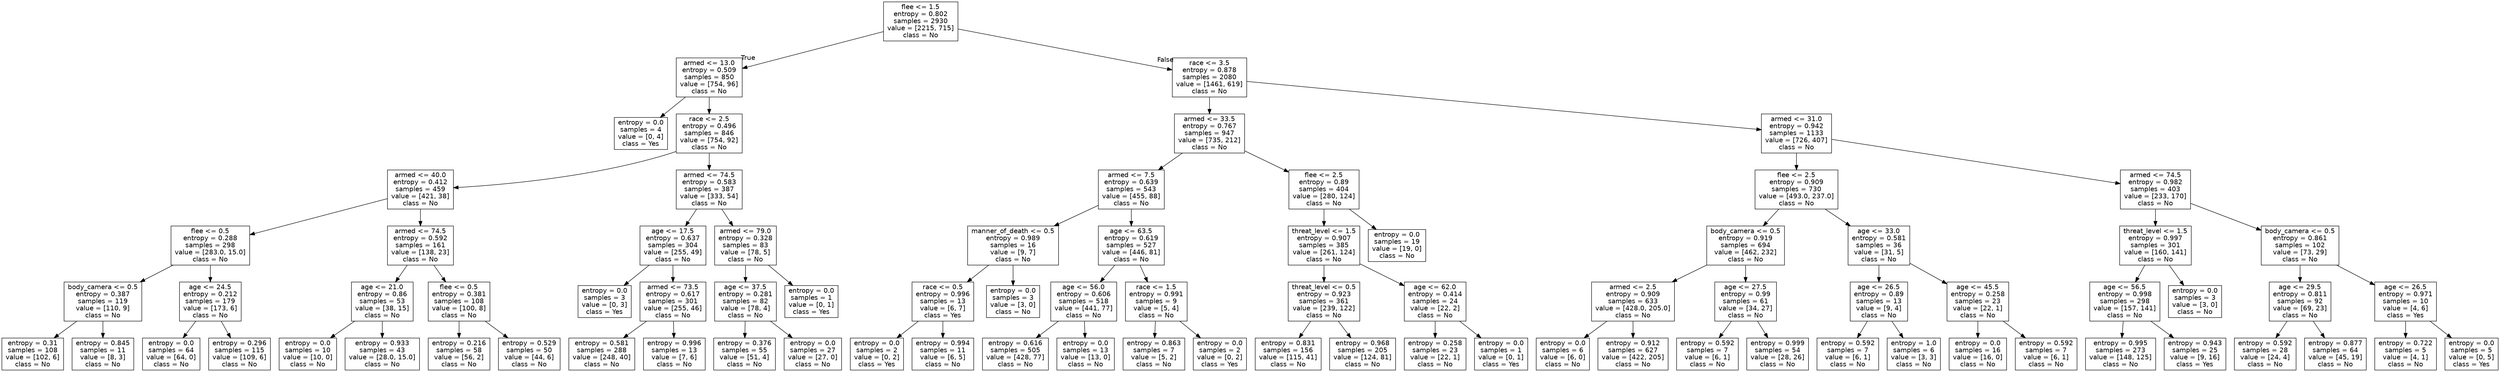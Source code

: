 digraph Tree {
node [shape=box, fontname="helvetica"] ;
edge [fontname="helvetica"] ;
0 [label="flee <= 1.5\nentropy = 0.802\nsamples = 2930\nvalue = [2215, 715]\nclass = No"] ;
1 [label="armed <= 13.0\nentropy = 0.509\nsamples = 850\nvalue = [754, 96]\nclass = No"] ;
0 -> 1 [labeldistance=2.5, labelangle=45, headlabel="True"] ;
2 [label="entropy = 0.0\nsamples = 4\nvalue = [0, 4]\nclass = Yes"] ;
1 -> 2 ;
3 [label="race <= 2.5\nentropy = 0.496\nsamples = 846\nvalue = [754, 92]\nclass = No"] ;
1 -> 3 ;
4 [label="armed <= 40.0\nentropy = 0.412\nsamples = 459\nvalue = [421, 38]\nclass = No"] ;
3 -> 4 ;
5 [label="flee <= 0.5\nentropy = 0.288\nsamples = 298\nvalue = [283.0, 15.0]\nclass = No"] ;
4 -> 5 ;
6 [label="body_camera <= 0.5\nentropy = 0.387\nsamples = 119\nvalue = [110, 9]\nclass = No"] ;
5 -> 6 ;
7 [label="entropy = 0.31\nsamples = 108\nvalue = [102, 6]\nclass = No"] ;
6 -> 7 ;
8 [label="entropy = 0.845\nsamples = 11\nvalue = [8, 3]\nclass = No"] ;
6 -> 8 ;
9 [label="age <= 24.5\nentropy = 0.212\nsamples = 179\nvalue = [173, 6]\nclass = No"] ;
5 -> 9 ;
10 [label="entropy = 0.0\nsamples = 64\nvalue = [64, 0]\nclass = No"] ;
9 -> 10 ;
11 [label="entropy = 0.296\nsamples = 115\nvalue = [109, 6]\nclass = No"] ;
9 -> 11 ;
12 [label="armed <= 74.5\nentropy = 0.592\nsamples = 161\nvalue = [138, 23]\nclass = No"] ;
4 -> 12 ;
13 [label="age <= 21.0\nentropy = 0.86\nsamples = 53\nvalue = [38, 15]\nclass = No"] ;
12 -> 13 ;
14 [label="entropy = 0.0\nsamples = 10\nvalue = [10, 0]\nclass = No"] ;
13 -> 14 ;
15 [label="entropy = 0.933\nsamples = 43\nvalue = [28.0, 15.0]\nclass = No"] ;
13 -> 15 ;
16 [label="flee <= 0.5\nentropy = 0.381\nsamples = 108\nvalue = [100, 8]\nclass = No"] ;
12 -> 16 ;
17 [label="entropy = 0.216\nsamples = 58\nvalue = [56, 2]\nclass = No"] ;
16 -> 17 ;
18 [label="entropy = 0.529\nsamples = 50\nvalue = [44, 6]\nclass = No"] ;
16 -> 18 ;
19 [label="armed <= 74.5\nentropy = 0.583\nsamples = 387\nvalue = [333, 54]\nclass = No"] ;
3 -> 19 ;
20 [label="age <= 17.5\nentropy = 0.637\nsamples = 304\nvalue = [255, 49]\nclass = No"] ;
19 -> 20 ;
21 [label="entropy = 0.0\nsamples = 3\nvalue = [0, 3]\nclass = Yes"] ;
20 -> 21 ;
22 [label="armed <= 73.5\nentropy = 0.617\nsamples = 301\nvalue = [255, 46]\nclass = No"] ;
20 -> 22 ;
23 [label="entropy = 0.581\nsamples = 288\nvalue = [248, 40]\nclass = No"] ;
22 -> 23 ;
24 [label="entropy = 0.996\nsamples = 13\nvalue = [7, 6]\nclass = No"] ;
22 -> 24 ;
25 [label="armed <= 79.0\nentropy = 0.328\nsamples = 83\nvalue = [78, 5]\nclass = No"] ;
19 -> 25 ;
26 [label="age <= 37.5\nentropy = 0.281\nsamples = 82\nvalue = [78, 4]\nclass = No"] ;
25 -> 26 ;
27 [label="entropy = 0.376\nsamples = 55\nvalue = [51, 4]\nclass = No"] ;
26 -> 27 ;
28 [label="entropy = 0.0\nsamples = 27\nvalue = [27, 0]\nclass = No"] ;
26 -> 28 ;
29 [label="entropy = 0.0\nsamples = 1\nvalue = [0, 1]\nclass = Yes"] ;
25 -> 29 ;
30 [label="race <= 3.5\nentropy = 0.878\nsamples = 2080\nvalue = [1461, 619]\nclass = No"] ;
0 -> 30 [labeldistance=2.5, labelangle=-45, headlabel="False"] ;
31 [label="armed <= 33.5\nentropy = 0.767\nsamples = 947\nvalue = [735, 212]\nclass = No"] ;
30 -> 31 ;
32 [label="armed <= 7.5\nentropy = 0.639\nsamples = 543\nvalue = [455, 88]\nclass = No"] ;
31 -> 32 ;
33 [label="manner_of_death <= 0.5\nentropy = 0.989\nsamples = 16\nvalue = [9, 7]\nclass = No"] ;
32 -> 33 ;
34 [label="race <= 0.5\nentropy = 0.996\nsamples = 13\nvalue = [6, 7]\nclass = Yes"] ;
33 -> 34 ;
35 [label="entropy = 0.0\nsamples = 2\nvalue = [0, 2]\nclass = Yes"] ;
34 -> 35 ;
36 [label="entropy = 0.994\nsamples = 11\nvalue = [6, 5]\nclass = No"] ;
34 -> 36 ;
37 [label="entropy = 0.0\nsamples = 3\nvalue = [3, 0]\nclass = No"] ;
33 -> 37 ;
38 [label="age <= 63.5\nentropy = 0.619\nsamples = 527\nvalue = [446, 81]\nclass = No"] ;
32 -> 38 ;
39 [label="age <= 56.0\nentropy = 0.606\nsamples = 518\nvalue = [441, 77]\nclass = No"] ;
38 -> 39 ;
40 [label="entropy = 0.616\nsamples = 505\nvalue = [428, 77]\nclass = No"] ;
39 -> 40 ;
41 [label="entropy = 0.0\nsamples = 13\nvalue = [13, 0]\nclass = No"] ;
39 -> 41 ;
42 [label="race <= 1.5\nentropy = 0.991\nsamples = 9\nvalue = [5, 4]\nclass = No"] ;
38 -> 42 ;
43 [label="entropy = 0.863\nsamples = 7\nvalue = [5, 2]\nclass = No"] ;
42 -> 43 ;
44 [label="entropy = 0.0\nsamples = 2\nvalue = [0, 2]\nclass = Yes"] ;
42 -> 44 ;
45 [label="flee <= 2.5\nentropy = 0.89\nsamples = 404\nvalue = [280, 124]\nclass = No"] ;
31 -> 45 ;
46 [label="threat_level <= 1.5\nentropy = 0.907\nsamples = 385\nvalue = [261, 124]\nclass = No"] ;
45 -> 46 ;
47 [label="threat_level <= 0.5\nentropy = 0.923\nsamples = 361\nvalue = [239, 122]\nclass = No"] ;
46 -> 47 ;
48 [label="entropy = 0.831\nsamples = 156\nvalue = [115, 41]\nclass = No"] ;
47 -> 48 ;
49 [label="entropy = 0.968\nsamples = 205\nvalue = [124, 81]\nclass = No"] ;
47 -> 49 ;
50 [label="age <= 62.0\nentropy = 0.414\nsamples = 24\nvalue = [22, 2]\nclass = No"] ;
46 -> 50 ;
51 [label="entropy = 0.258\nsamples = 23\nvalue = [22, 1]\nclass = No"] ;
50 -> 51 ;
52 [label="entropy = 0.0\nsamples = 1\nvalue = [0, 1]\nclass = Yes"] ;
50 -> 52 ;
53 [label="entropy = 0.0\nsamples = 19\nvalue = [19, 0]\nclass = No"] ;
45 -> 53 ;
54 [label="armed <= 31.0\nentropy = 0.942\nsamples = 1133\nvalue = [726, 407]\nclass = No"] ;
30 -> 54 ;
55 [label="flee <= 2.5\nentropy = 0.909\nsamples = 730\nvalue = [493.0, 237.0]\nclass = No"] ;
54 -> 55 ;
56 [label="body_camera <= 0.5\nentropy = 0.919\nsamples = 694\nvalue = [462, 232]\nclass = No"] ;
55 -> 56 ;
57 [label="armed <= 2.5\nentropy = 0.909\nsamples = 633\nvalue = [428.0, 205.0]\nclass = No"] ;
56 -> 57 ;
58 [label="entropy = 0.0\nsamples = 6\nvalue = [6, 0]\nclass = No"] ;
57 -> 58 ;
59 [label="entropy = 0.912\nsamples = 627\nvalue = [422, 205]\nclass = No"] ;
57 -> 59 ;
60 [label="age <= 27.5\nentropy = 0.99\nsamples = 61\nvalue = [34, 27]\nclass = No"] ;
56 -> 60 ;
61 [label="entropy = 0.592\nsamples = 7\nvalue = [6, 1]\nclass = No"] ;
60 -> 61 ;
62 [label="entropy = 0.999\nsamples = 54\nvalue = [28, 26]\nclass = No"] ;
60 -> 62 ;
63 [label="age <= 33.0\nentropy = 0.581\nsamples = 36\nvalue = [31, 5]\nclass = No"] ;
55 -> 63 ;
64 [label="age <= 26.5\nentropy = 0.89\nsamples = 13\nvalue = [9, 4]\nclass = No"] ;
63 -> 64 ;
65 [label="entropy = 0.592\nsamples = 7\nvalue = [6, 1]\nclass = No"] ;
64 -> 65 ;
66 [label="entropy = 1.0\nsamples = 6\nvalue = [3, 3]\nclass = No"] ;
64 -> 66 ;
67 [label="age <= 45.5\nentropy = 0.258\nsamples = 23\nvalue = [22, 1]\nclass = No"] ;
63 -> 67 ;
68 [label="entropy = 0.0\nsamples = 16\nvalue = [16, 0]\nclass = No"] ;
67 -> 68 ;
69 [label="entropy = 0.592\nsamples = 7\nvalue = [6, 1]\nclass = No"] ;
67 -> 69 ;
70 [label="armed <= 74.5\nentropy = 0.982\nsamples = 403\nvalue = [233, 170]\nclass = No"] ;
54 -> 70 ;
71 [label="threat_level <= 1.5\nentropy = 0.997\nsamples = 301\nvalue = [160, 141]\nclass = No"] ;
70 -> 71 ;
72 [label="age <= 56.5\nentropy = 0.998\nsamples = 298\nvalue = [157, 141]\nclass = No"] ;
71 -> 72 ;
73 [label="entropy = 0.995\nsamples = 273\nvalue = [148, 125]\nclass = No"] ;
72 -> 73 ;
74 [label="entropy = 0.943\nsamples = 25\nvalue = [9, 16]\nclass = Yes"] ;
72 -> 74 ;
75 [label="entropy = 0.0\nsamples = 3\nvalue = [3, 0]\nclass = No"] ;
71 -> 75 ;
76 [label="body_camera <= 0.5\nentropy = 0.861\nsamples = 102\nvalue = [73, 29]\nclass = No"] ;
70 -> 76 ;
77 [label="age <= 29.5\nentropy = 0.811\nsamples = 92\nvalue = [69, 23]\nclass = No"] ;
76 -> 77 ;
78 [label="entropy = 0.592\nsamples = 28\nvalue = [24, 4]\nclass = No"] ;
77 -> 78 ;
79 [label="entropy = 0.877\nsamples = 64\nvalue = [45, 19]\nclass = No"] ;
77 -> 79 ;
80 [label="age <= 26.5\nentropy = 0.971\nsamples = 10\nvalue = [4, 6]\nclass = Yes"] ;
76 -> 80 ;
81 [label="entropy = 0.722\nsamples = 5\nvalue = [4, 1]\nclass = No"] ;
80 -> 81 ;
82 [label="entropy = 0.0\nsamples = 5\nvalue = [0, 5]\nclass = Yes"] ;
80 -> 82 ;
}